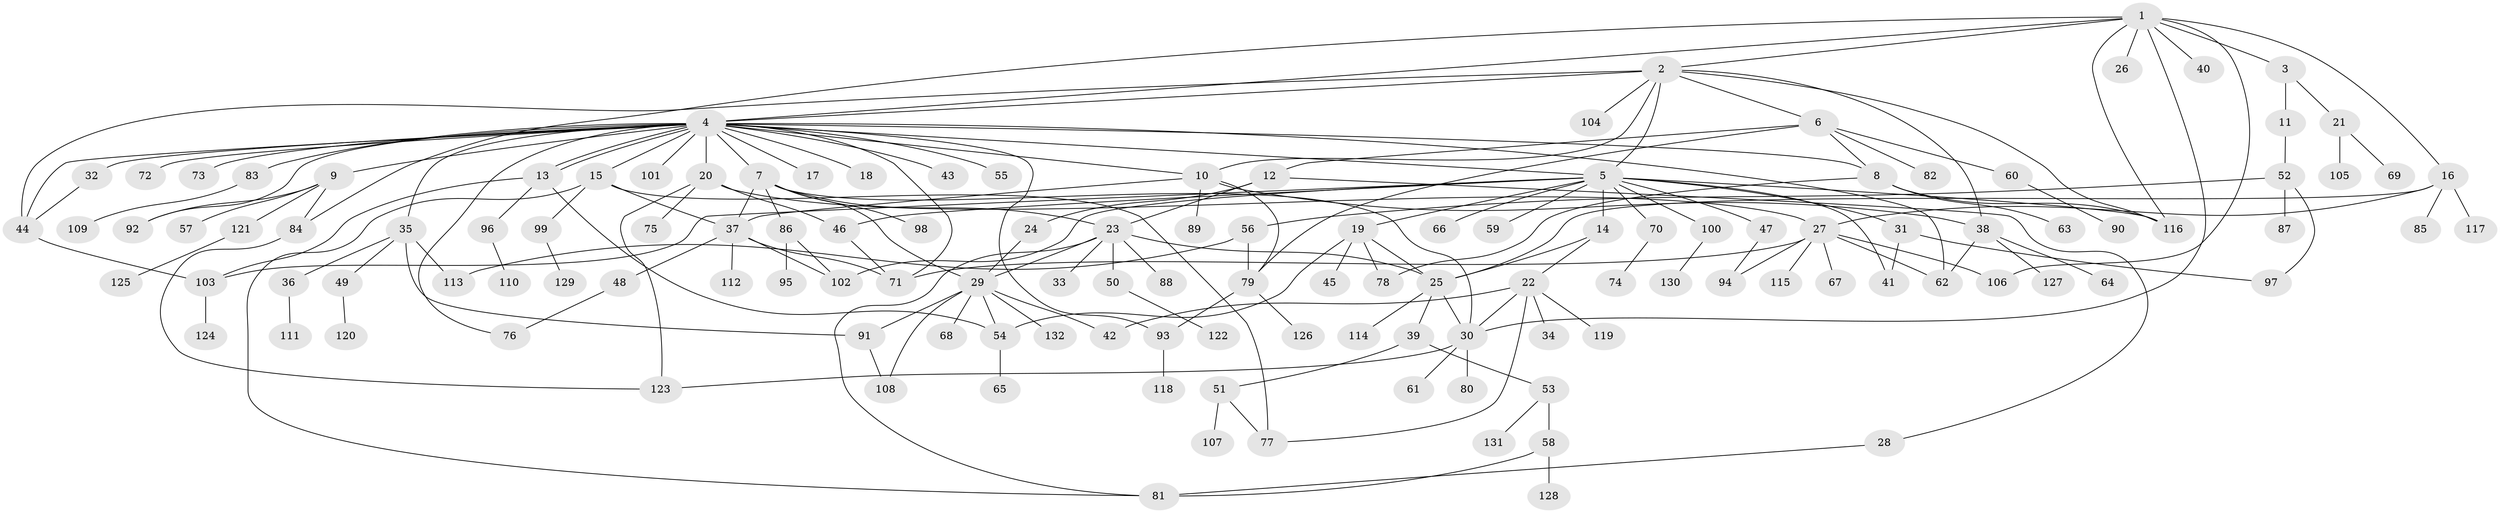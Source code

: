 // Generated by graph-tools (version 1.1) at 2025/01/03/09/25 03:01:46]
// undirected, 132 vertices, 188 edges
graph export_dot {
graph [start="1"]
  node [color=gray90,style=filled];
  1;
  2;
  3;
  4;
  5;
  6;
  7;
  8;
  9;
  10;
  11;
  12;
  13;
  14;
  15;
  16;
  17;
  18;
  19;
  20;
  21;
  22;
  23;
  24;
  25;
  26;
  27;
  28;
  29;
  30;
  31;
  32;
  33;
  34;
  35;
  36;
  37;
  38;
  39;
  40;
  41;
  42;
  43;
  44;
  45;
  46;
  47;
  48;
  49;
  50;
  51;
  52;
  53;
  54;
  55;
  56;
  57;
  58;
  59;
  60;
  61;
  62;
  63;
  64;
  65;
  66;
  67;
  68;
  69;
  70;
  71;
  72;
  73;
  74;
  75;
  76;
  77;
  78;
  79;
  80;
  81;
  82;
  83;
  84;
  85;
  86;
  87;
  88;
  89;
  90;
  91;
  92;
  93;
  94;
  95;
  96;
  97;
  98;
  99;
  100;
  101;
  102;
  103;
  104;
  105;
  106;
  107;
  108;
  109;
  110;
  111;
  112;
  113;
  114;
  115;
  116;
  117;
  118;
  119;
  120;
  121;
  122;
  123;
  124;
  125;
  126;
  127;
  128;
  129;
  130;
  131;
  132;
  1 -- 2;
  1 -- 3;
  1 -- 4;
  1 -- 16;
  1 -- 26;
  1 -- 30;
  1 -- 40;
  1 -- 84;
  1 -- 106;
  1 -- 116;
  2 -- 4;
  2 -- 5;
  2 -- 6;
  2 -- 10;
  2 -- 38;
  2 -- 44;
  2 -- 104;
  2 -- 116;
  3 -- 11;
  3 -- 21;
  4 -- 5;
  4 -- 7;
  4 -- 8;
  4 -- 9;
  4 -- 10;
  4 -- 13;
  4 -- 13;
  4 -- 15;
  4 -- 17;
  4 -- 18;
  4 -- 20;
  4 -- 32;
  4 -- 35;
  4 -- 43;
  4 -- 44;
  4 -- 55;
  4 -- 62;
  4 -- 71;
  4 -- 72;
  4 -- 73;
  4 -- 76;
  4 -- 83;
  4 -- 92;
  4 -- 93;
  4 -- 101;
  5 -- 14;
  5 -- 19;
  5 -- 31;
  5 -- 41;
  5 -- 46;
  5 -- 47;
  5 -- 59;
  5 -- 66;
  5 -- 70;
  5 -- 100;
  5 -- 102;
  5 -- 103;
  5 -- 116;
  6 -- 8;
  6 -- 12;
  6 -- 60;
  6 -- 79;
  6 -- 82;
  7 -- 23;
  7 -- 29;
  7 -- 30;
  7 -- 37;
  7 -- 86;
  7 -- 98;
  8 -- 63;
  8 -- 78;
  8 -- 116;
  9 -- 57;
  9 -- 84;
  9 -- 92;
  9 -- 121;
  10 -- 37;
  10 -- 38;
  10 -- 79;
  10 -- 89;
  11 -- 52;
  12 -- 23;
  12 -- 24;
  12 -- 28;
  13 -- 54;
  13 -- 96;
  13 -- 103;
  14 -- 22;
  14 -- 25;
  15 -- 37;
  15 -- 77;
  15 -- 81;
  15 -- 99;
  16 -- 25;
  16 -- 27;
  16 -- 85;
  16 -- 117;
  19 -- 25;
  19 -- 45;
  19 -- 54;
  19 -- 78;
  20 -- 27;
  20 -- 46;
  20 -- 75;
  20 -- 123;
  21 -- 69;
  21 -- 105;
  22 -- 30;
  22 -- 34;
  22 -- 42;
  22 -- 77;
  22 -- 119;
  23 -- 25;
  23 -- 29;
  23 -- 33;
  23 -- 50;
  23 -- 81;
  23 -- 88;
  24 -- 29;
  25 -- 30;
  25 -- 39;
  25 -- 114;
  27 -- 62;
  27 -- 67;
  27 -- 71;
  27 -- 94;
  27 -- 106;
  27 -- 115;
  28 -- 81;
  29 -- 42;
  29 -- 54;
  29 -- 68;
  29 -- 91;
  29 -- 108;
  29 -- 132;
  30 -- 61;
  30 -- 80;
  30 -- 123;
  31 -- 41;
  31 -- 97;
  32 -- 44;
  35 -- 36;
  35 -- 49;
  35 -- 91;
  35 -- 113;
  36 -- 111;
  37 -- 48;
  37 -- 71;
  37 -- 102;
  37 -- 112;
  38 -- 62;
  38 -- 64;
  38 -- 127;
  39 -- 51;
  39 -- 53;
  44 -- 103;
  46 -- 71;
  47 -- 94;
  48 -- 76;
  49 -- 120;
  50 -- 122;
  51 -- 77;
  51 -- 107;
  52 -- 56;
  52 -- 87;
  52 -- 97;
  53 -- 58;
  53 -- 131;
  54 -- 65;
  56 -- 79;
  56 -- 113;
  58 -- 81;
  58 -- 128;
  60 -- 90;
  70 -- 74;
  79 -- 93;
  79 -- 126;
  83 -- 109;
  84 -- 123;
  86 -- 95;
  86 -- 102;
  91 -- 108;
  93 -- 118;
  96 -- 110;
  99 -- 129;
  100 -- 130;
  103 -- 124;
  121 -- 125;
}
